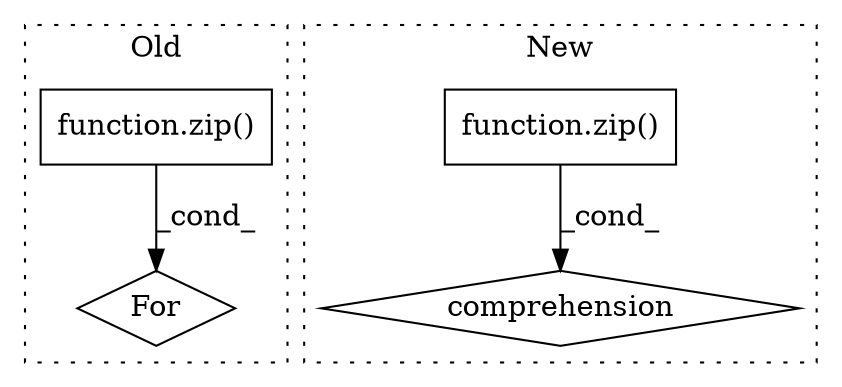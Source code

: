 digraph G {
subgraph cluster0 {
1 [label="function.zip()" a="75" s="11817,11842" l="4,1" shape="box"];
3 [label="For" a="107" s="11805,11843" l="4,14" shape="diamond"];
label = "Old";
style="dotted";
}
subgraph cluster1 {
2 [label="function.zip()" a="75" s="13056,13081" l="4,1" shape="box"];
4 [label="comprehension" a="45" s="13044" l="3" shape="diamond"];
label = "New";
style="dotted";
}
1 -> 3 [label="_cond_"];
2 -> 4 [label="_cond_"];
}